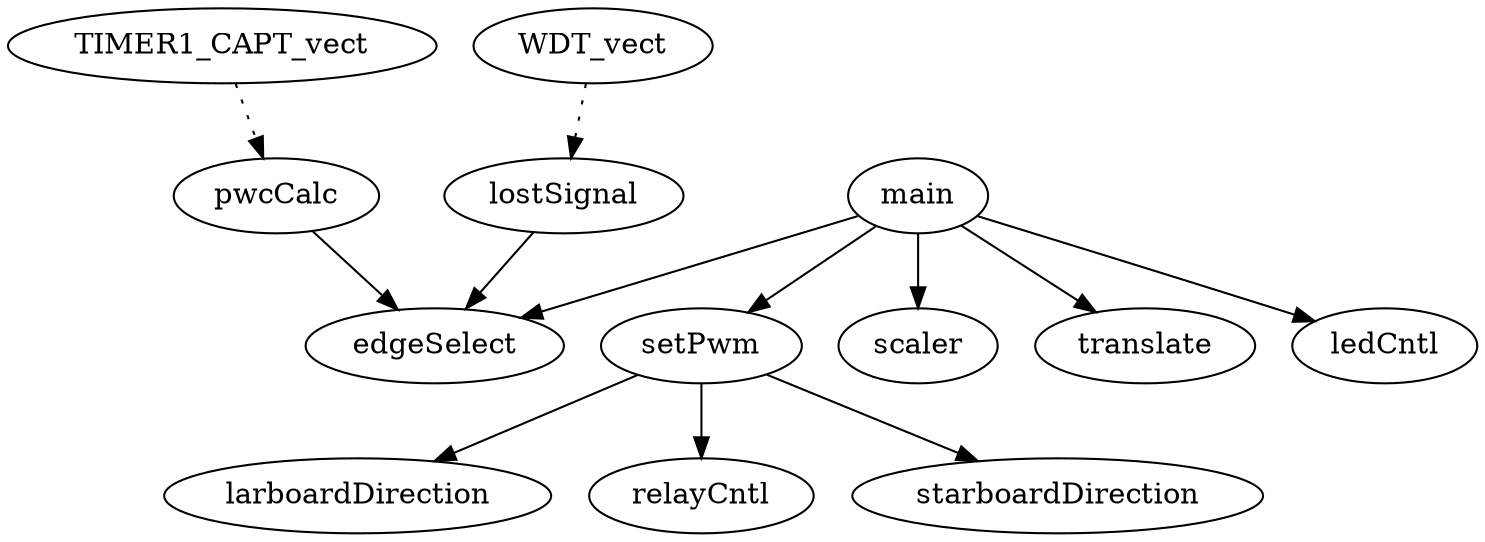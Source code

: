 digraph callgraph {
"TIMER1_CAPT_vect" -> "pwcCalc" [style=dotted];
"lostSignal" -> "edgeSelect" [style=solid];
"main" -> "setPwm" [style=solid];
"main" -> "scaler" [style=solid];
"main" -> "edgeSelect" [style=solid];
"main" -> "translate" [style=solid];
"main" -> "ledCntl" [style=solid];
"WDT_vect" -> "lostSignal" [style=dotted];
"setPwm" -> "larboardDirection" [style=solid];
"setPwm" -> "relayCntl" [style=solid];
"setPwm" -> "starboardDirection" [style=solid];
"pwcCalc" -> "edgeSelect" [style=solid];
}
